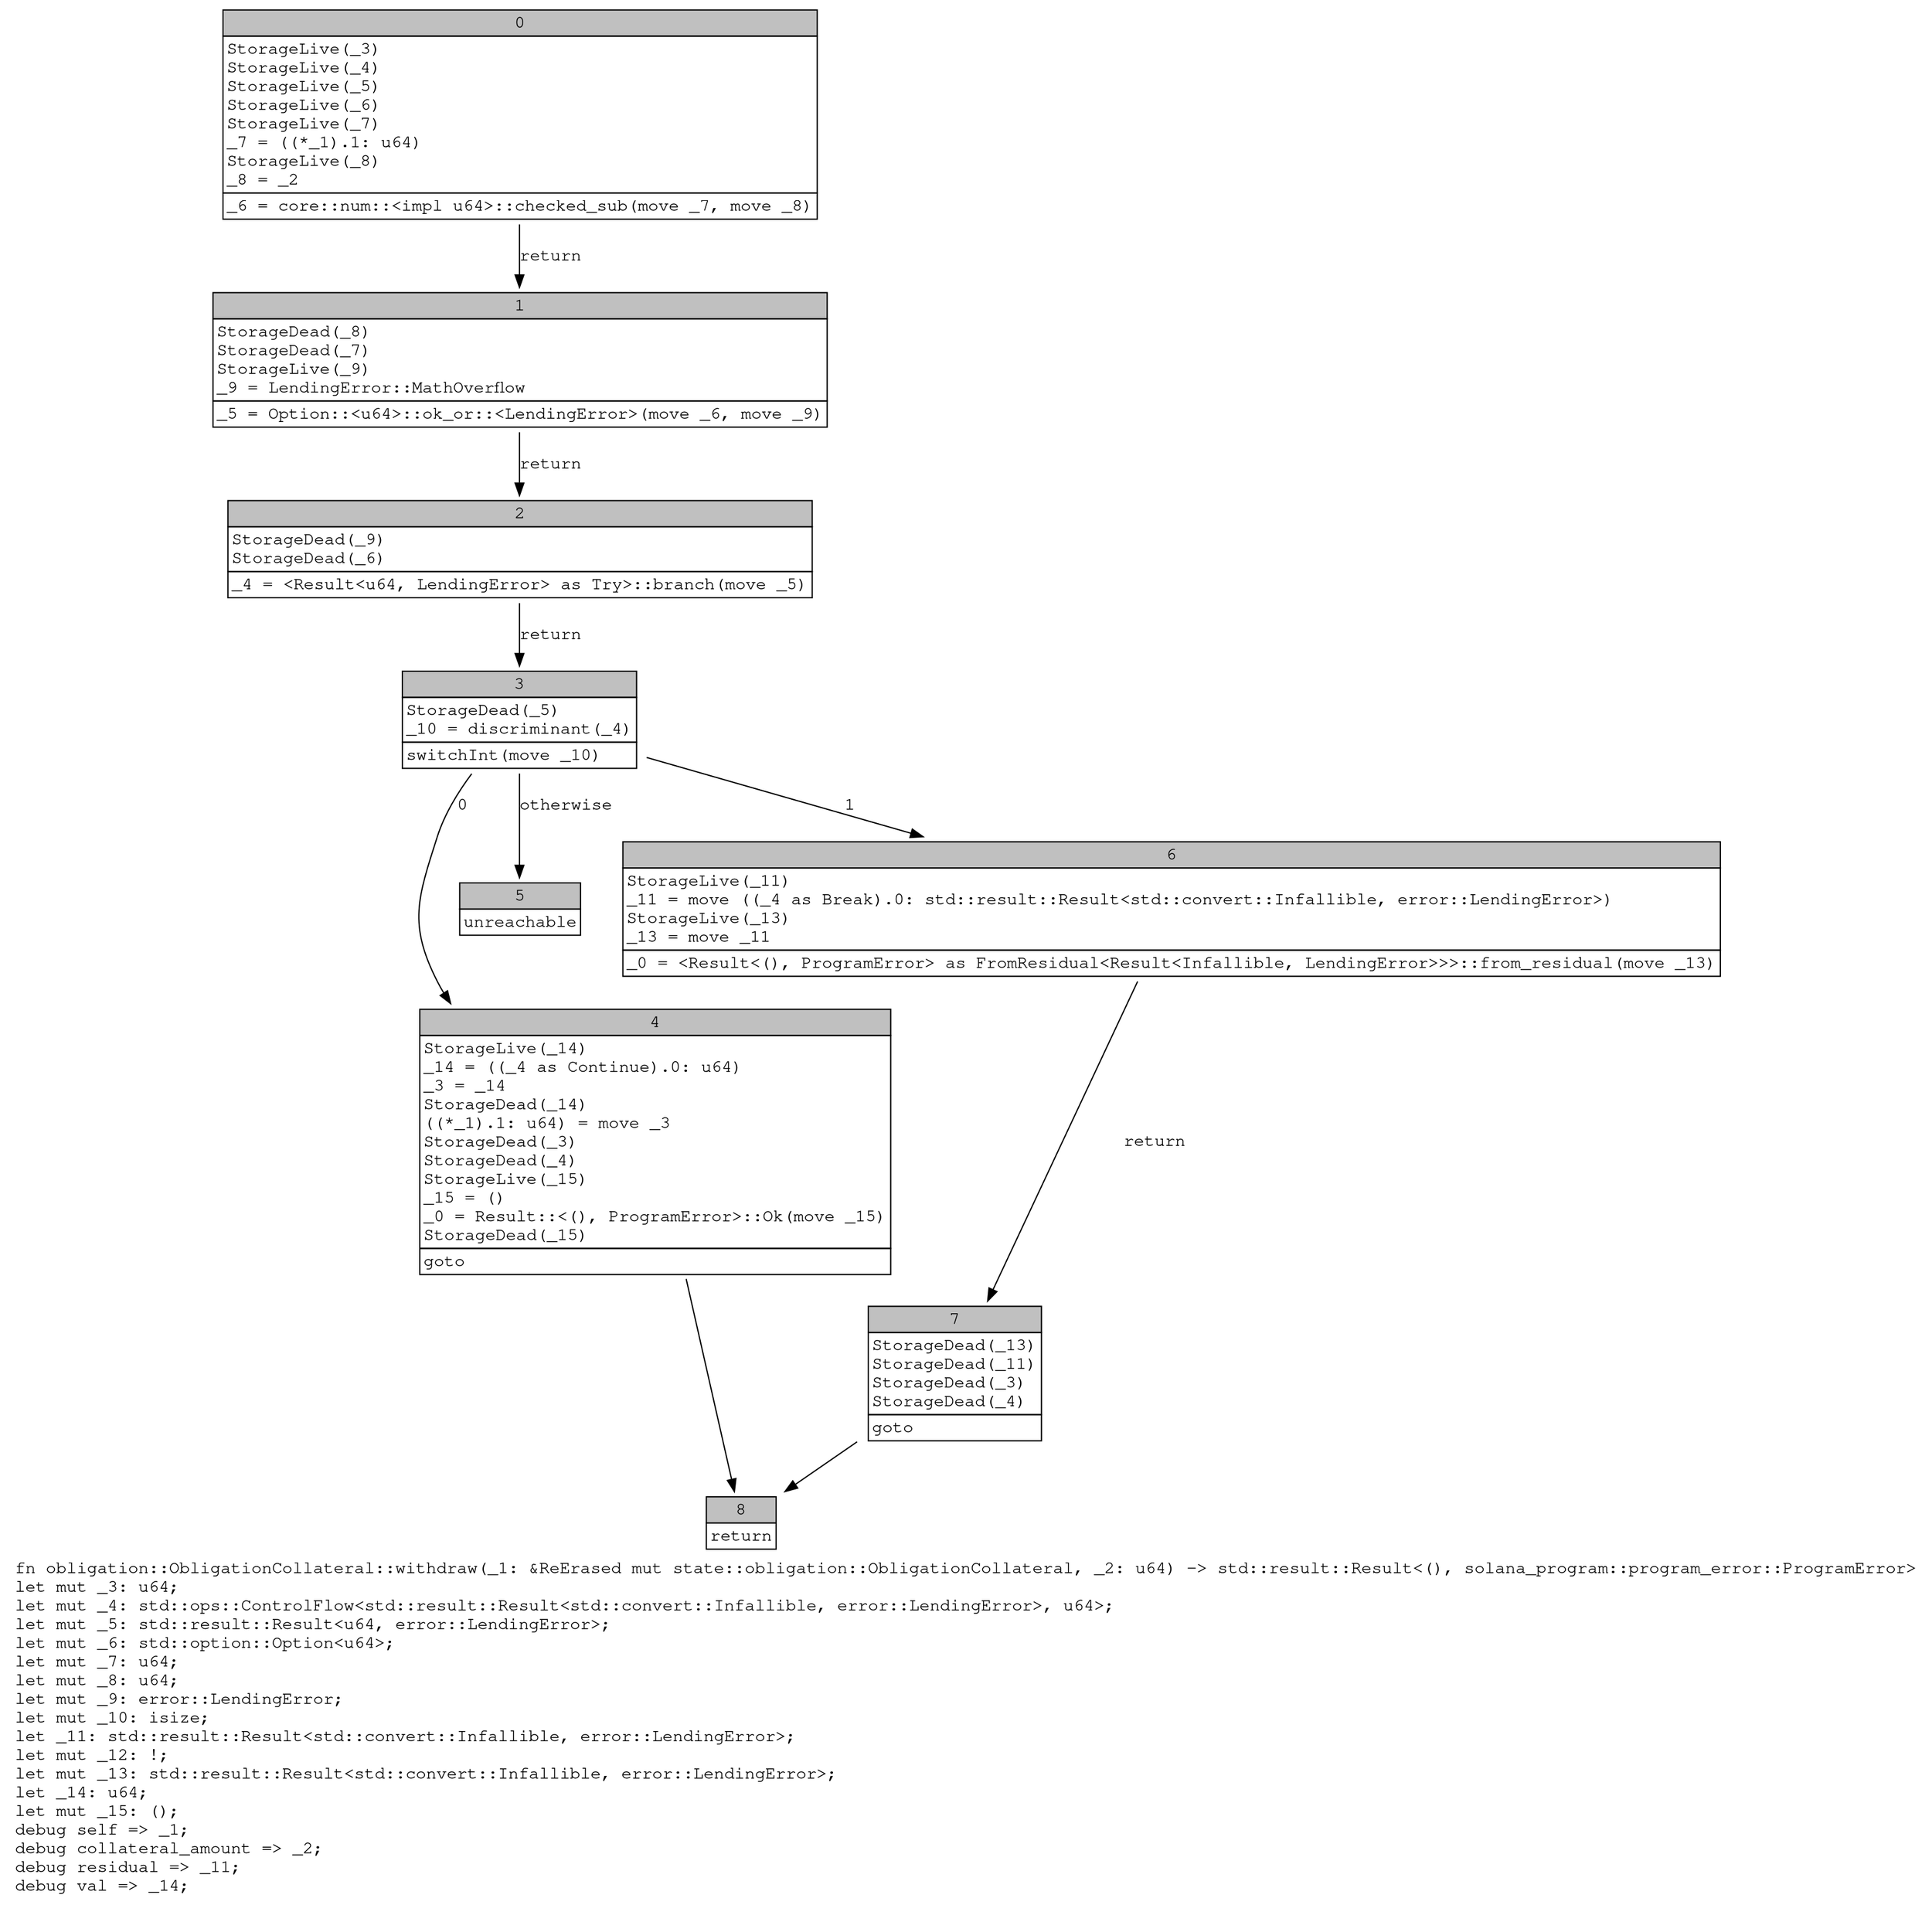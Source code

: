 digraph Mir_0_351 {
    graph [fontname="Courier, monospace"];
    node [fontname="Courier, monospace"];
    edge [fontname="Courier, monospace"];
    label=<fn obligation::ObligationCollateral::withdraw(_1: &amp;ReErased mut state::obligation::ObligationCollateral, _2: u64) -&gt; std::result::Result&lt;(), solana_program::program_error::ProgramError&gt;<br align="left"/>let mut _3: u64;<br align="left"/>let mut _4: std::ops::ControlFlow&lt;std::result::Result&lt;std::convert::Infallible, error::LendingError&gt;, u64&gt;;<br align="left"/>let mut _5: std::result::Result&lt;u64, error::LendingError&gt;;<br align="left"/>let mut _6: std::option::Option&lt;u64&gt;;<br align="left"/>let mut _7: u64;<br align="left"/>let mut _8: u64;<br align="left"/>let mut _9: error::LendingError;<br align="left"/>let mut _10: isize;<br align="left"/>let _11: std::result::Result&lt;std::convert::Infallible, error::LendingError&gt;;<br align="left"/>let mut _12: !;<br align="left"/>let mut _13: std::result::Result&lt;std::convert::Infallible, error::LendingError&gt;;<br align="left"/>let _14: u64;<br align="left"/>let mut _15: ();<br align="left"/>debug self =&gt; _1;<br align="left"/>debug collateral_amount =&gt; _2;<br align="left"/>debug residual =&gt; _11;<br align="left"/>debug val =&gt; _14;<br align="left"/>>;
    bb0__0_351 [shape="none", label=<<table border="0" cellborder="1" cellspacing="0"><tr><td bgcolor="gray" align="center" colspan="1">0</td></tr><tr><td align="left" balign="left">StorageLive(_3)<br/>StorageLive(_4)<br/>StorageLive(_5)<br/>StorageLive(_6)<br/>StorageLive(_7)<br/>_7 = ((*_1).1: u64)<br/>StorageLive(_8)<br/>_8 = _2<br/></td></tr><tr><td align="left">_6 = core::num::&lt;impl u64&gt;::checked_sub(move _7, move _8)</td></tr></table>>];
    bb1__0_351 [shape="none", label=<<table border="0" cellborder="1" cellspacing="0"><tr><td bgcolor="gray" align="center" colspan="1">1</td></tr><tr><td align="left" balign="left">StorageDead(_8)<br/>StorageDead(_7)<br/>StorageLive(_9)<br/>_9 = LendingError::MathOverflow<br/></td></tr><tr><td align="left">_5 = Option::&lt;u64&gt;::ok_or::&lt;LendingError&gt;(move _6, move _9)</td></tr></table>>];
    bb2__0_351 [shape="none", label=<<table border="0" cellborder="1" cellspacing="0"><tr><td bgcolor="gray" align="center" colspan="1">2</td></tr><tr><td align="left" balign="left">StorageDead(_9)<br/>StorageDead(_6)<br/></td></tr><tr><td align="left">_4 = &lt;Result&lt;u64, LendingError&gt; as Try&gt;::branch(move _5)</td></tr></table>>];
    bb3__0_351 [shape="none", label=<<table border="0" cellborder="1" cellspacing="0"><tr><td bgcolor="gray" align="center" colspan="1">3</td></tr><tr><td align="left" balign="left">StorageDead(_5)<br/>_10 = discriminant(_4)<br/></td></tr><tr><td align="left">switchInt(move _10)</td></tr></table>>];
    bb4__0_351 [shape="none", label=<<table border="0" cellborder="1" cellspacing="0"><tr><td bgcolor="gray" align="center" colspan="1">4</td></tr><tr><td align="left" balign="left">StorageLive(_14)<br/>_14 = ((_4 as Continue).0: u64)<br/>_3 = _14<br/>StorageDead(_14)<br/>((*_1).1: u64) = move _3<br/>StorageDead(_3)<br/>StorageDead(_4)<br/>StorageLive(_15)<br/>_15 = ()<br/>_0 = Result::&lt;(), ProgramError&gt;::Ok(move _15)<br/>StorageDead(_15)<br/></td></tr><tr><td align="left">goto</td></tr></table>>];
    bb5__0_351 [shape="none", label=<<table border="0" cellborder="1" cellspacing="0"><tr><td bgcolor="gray" align="center" colspan="1">5</td></tr><tr><td align="left">unreachable</td></tr></table>>];
    bb6__0_351 [shape="none", label=<<table border="0" cellborder="1" cellspacing="0"><tr><td bgcolor="gray" align="center" colspan="1">6</td></tr><tr><td align="left" balign="left">StorageLive(_11)<br/>_11 = move ((_4 as Break).0: std::result::Result&lt;std::convert::Infallible, error::LendingError&gt;)<br/>StorageLive(_13)<br/>_13 = move _11<br/></td></tr><tr><td align="left">_0 = &lt;Result&lt;(), ProgramError&gt; as FromResidual&lt;Result&lt;Infallible, LendingError&gt;&gt;&gt;::from_residual(move _13)</td></tr></table>>];
    bb7__0_351 [shape="none", label=<<table border="0" cellborder="1" cellspacing="0"><tr><td bgcolor="gray" align="center" colspan="1">7</td></tr><tr><td align="left" balign="left">StorageDead(_13)<br/>StorageDead(_11)<br/>StorageDead(_3)<br/>StorageDead(_4)<br/></td></tr><tr><td align="left">goto</td></tr></table>>];
    bb8__0_351 [shape="none", label=<<table border="0" cellborder="1" cellspacing="0"><tr><td bgcolor="gray" align="center" colspan="1">8</td></tr><tr><td align="left">return</td></tr></table>>];
    bb0__0_351 -> bb1__0_351 [label="return"];
    bb1__0_351 -> bb2__0_351 [label="return"];
    bb2__0_351 -> bb3__0_351 [label="return"];
    bb3__0_351 -> bb4__0_351 [label="0"];
    bb3__0_351 -> bb6__0_351 [label="1"];
    bb3__0_351 -> bb5__0_351 [label="otherwise"];
    bb4__0_351 -> bb8__0_351 [label=""];
    bb6__0_351 -> bb7__0_351 [label="return"];
    bb7__0_351 -> bb8__0_351 [label=""];
}
